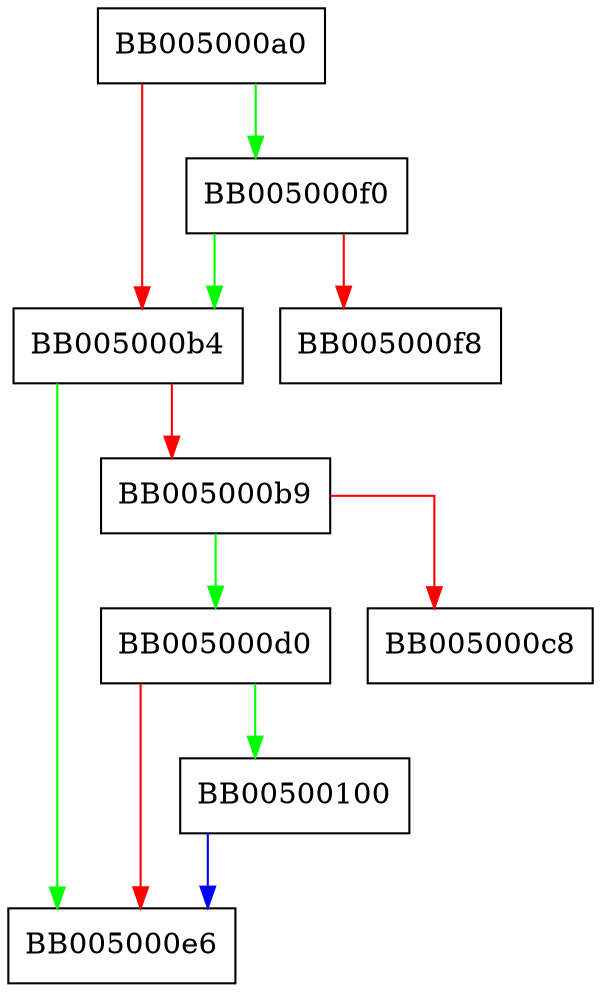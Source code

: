 digraph ossl_quic_rxfc_on_retire {
  node [shape="box"];
  graph [splines=ortho];
  BB005000a0 -> BB005000f0 [color="green"];
  BB005000a0 -> BB005000b4 [color="red"];
  BB005000b4 -> BB005000e6 [color="green"];
  BB005000b4 -> BB005000b9 [color="red"];
  BB005000b9 -> BB005000d0 [color="green"];
  BB005000b9 -> BB005000c8 [color="red"];
  BB005000d0 -> BB00500100 [color="green"];
  BB005000d0 -> BB005000e6 [color="red"];
  BB005000f0 -> BB005000b4 [color="green"];
  BB005000f0 -> BB005000f8 [color="red"];
  BB00500100 -> BB005000e6 [color="blue"];
}